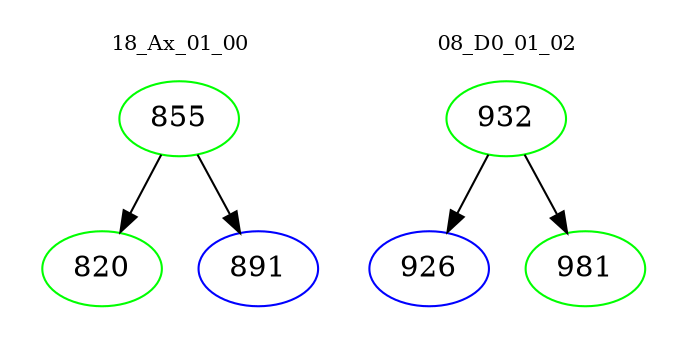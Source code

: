 digraph{
subgraph cluster_0 {
color = white
label = "18_Ax_01_00";
fontsize=10;
T0_855 [label="855", color="green"]
T0_855 -> T0_820 [color="black"]
T0_820 [label="820", color="green"]
T0_855 -> T0_891 [color="black"]
T0_891 [label="891", color="blue"]
}
subgraph cluster_1 {
color = white
label = "08_D0_01_02";
fontsize=10;
T1_932 [label="932", color="green"]
T1_932 -> T1_926 [color="black"]
T1_926 [label="926", color="blue"]
T1_932 -> T1_981 [color="black"]
T1_981 [label="981", color="green"]
}
}
